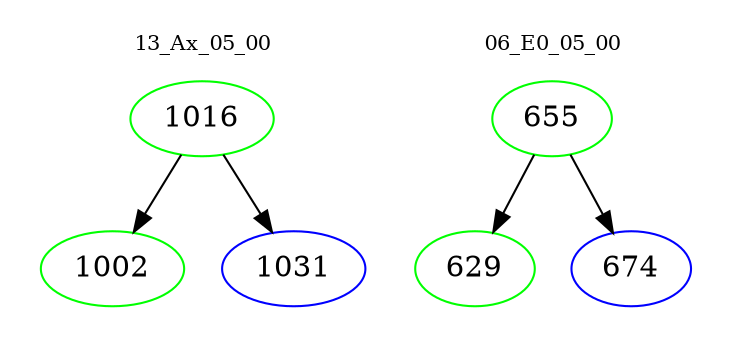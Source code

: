 digraph{
subgraph cluster_0 {
color = white
label = "13_Ax_05_00";
fontsize=10;
T0_1016 [label="1016", color="green"]
T0_1016 -> T0_1002 [color="black"]
T0_1002 [label="1002", color="green"]
T0_1016 -> T0_1031 [color="black"]
T0_1031 [label="1031", color="blue"]
}
subgraph cluster_1 {
color = white
label = "06_E0_05_00";
fontsize=10;
T1_655 [label="655", color="green"]
T1_655 -> T1_629 [color="black"]
T1_629 [label="629", color="green"]
T1_655 -> T1_674 [color="black"]
T1_674 [label="674", color="blue"]
}
}
